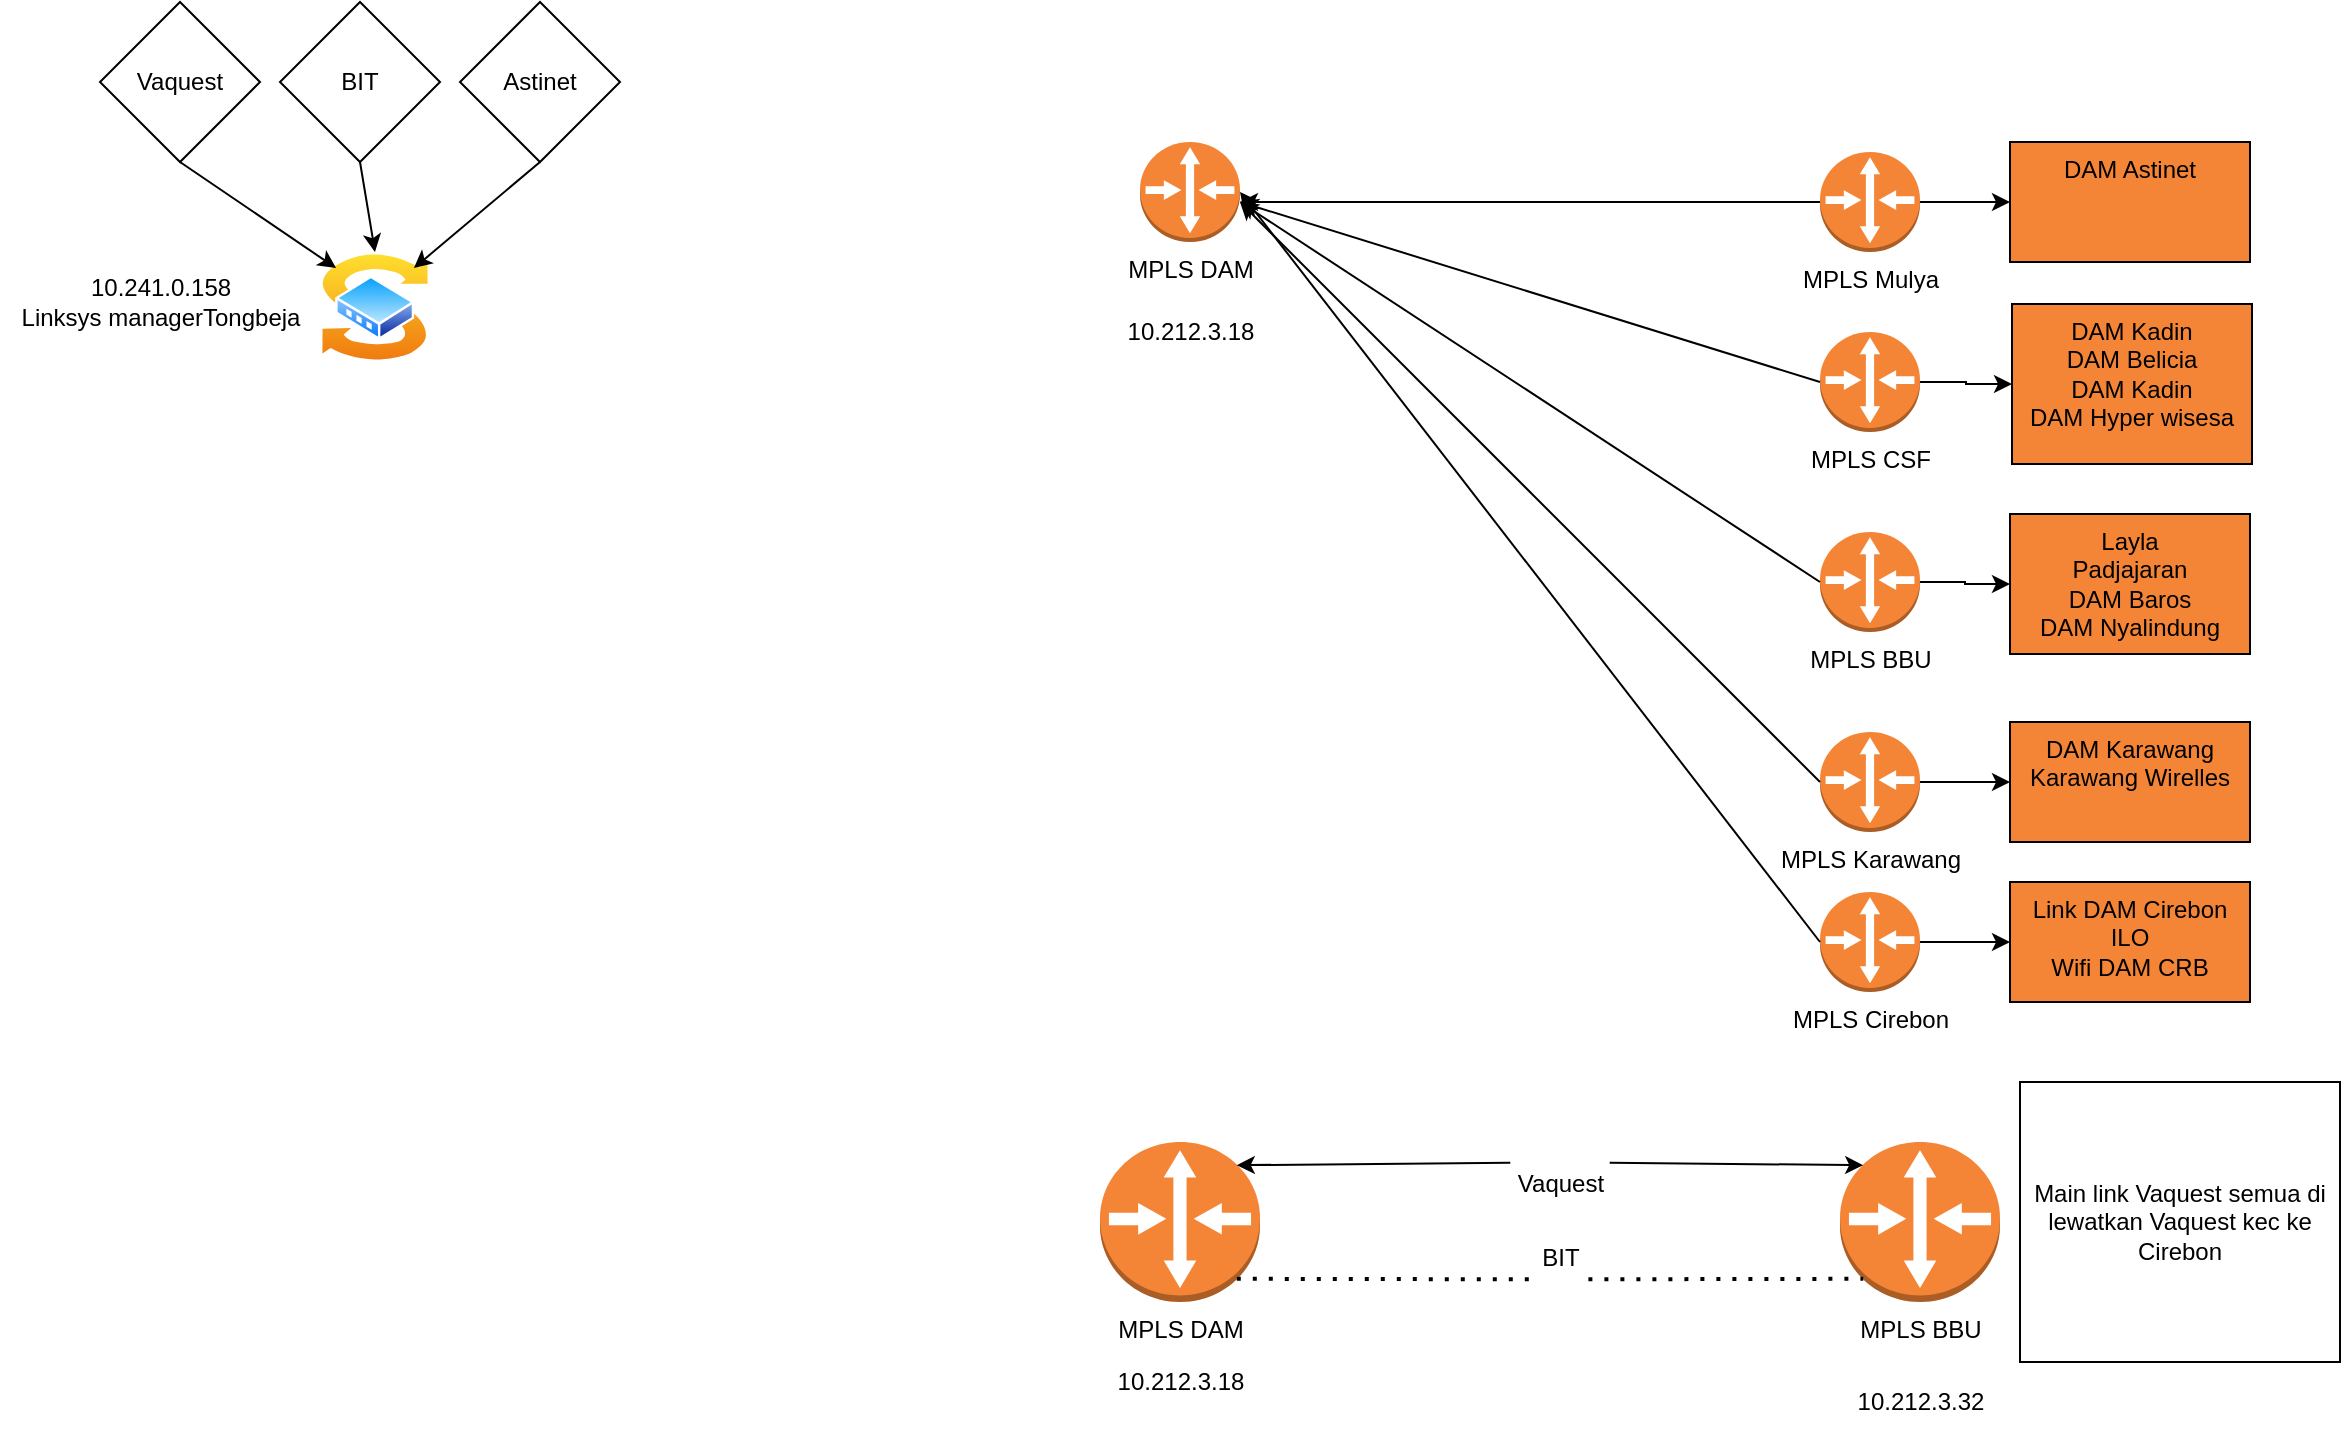 <mxfile version="20.6.0" type="github">
  <diagram id="SV6R58IYhcA1PxTFjZox" name="Page-1">
    <mxGraphModel dx="1152" dy="610" grid="1" gridSize="10" guides="1" tooltips="1" connect="1" arrows="1" fold="1" page="1" pageScale="1" pageWidth="850" pageHeight="1100" math="0" shadow="0">
      <root>
        <mxCell id="0" />
        <mxCell id="1" parent="0" />
        <mxCell id="AflqH4DxXnVsm75-2Cep-2" value="MPLS DAM" style="outlineConnect=0;dashed=0;verticalLabelPosition=bottom;verticalAlign=top;align=center;html=1;shape=mxgraph.aws3.router;fillColor=#F58536;gradientColor=none;" vertex="1" parent="1">
          <mxGeometry x="430" y="110" width="50" height="50" as="geometry" />
        </mxCell>
        <mxCell id="AflqH4DxXnVsm75-2Cep-37" value="" style="edgeStyle=orthogonalEdgeStyle;rounded=0;orthogonalLoop=1;jettySize=auto;html=1;" edge="1" parent="1" source="AflqH4DxXnVsm75-2Cep-4" target="AflqH4DxXnVsm75-2Cep-36">
          <mxGeometry relative="1" as="geometry" />
        </mxCell>
        <mxCell id="AflqH4DxXnVsm75-2Cep-4" value="MPLS Mulya" style="outlineConnect=0;dashed=0;verticalLabelPosition=bottom;verticalAlign=top;align=center;html=1;shape=mxgraph.aws3.router;fillColor=#F58536;gradientColor=none;" vertex="1" parent="1">
          <mxGeometry x="770" y="115" width="50" height="50" as="geometry" />
        </mxCell>
        <mxCell id="AflqH4DxXnVsm75-2Cep-32" value="" style="edgeStyle=orthogonalEdgeStyle;rounded=0;orthogonalLoop=1;jettySize=auto;html=1;" edge="1" parent="1" source="AflqH4DxXnVsm75-2Cep-6" target="AflqH4DxXnVsm75-2Cep-31">
          <mxGeometry relative="1" as="geometry" />
        </mxCell>
        <mxCell id="AflqH4DxXnVsm75-2Cep-6" value="MPLS CSF" style="outlineConnect=0;dashed=0;verticalLabelPosition=bottom;verticalAlign=top;align=center;html=1;shape=mxgraph.aws3.router;fillColor=#F58536;gradientColor=none;" vertex="1" parent="1">
          <mxGeometry x="770" y="205" width="50" height="50" as="geometry" />
        </mxCell>
        <mxCell id="AflqH4DxXnVsm75-2Cep-34" value="" style="edgeStyle=orthogonalEdgeStyle;rounded=0;orthogonalLoop=1;jettySize=auto;html=1;" edge="1" parent="1" source="AflqH4DxXnVsm75-2Cep-7" target="AflqH4DxXnVsm75-2Cep-33">
          <mxGeometry relative="1" as="geometry" />
        </mxCell>
        <mxCell id="AflqH4DxXnVsm75-2Cep-7" value="MPLS BBU" style="outlineConnect=0;dashed=0;verticalLabelPosition=bottom;verticalAlign=top;align=center;html=1;shape=mxgraph.aws3.router;fillColor=#F58536;gradientColor=none;" vertex="1" parent="1">
          <mxGeometry x="770" y="305" width="50" height="50" as="geometry" />
        </mxCell>
        <mxCell id="AflqH4DxXnVsm75-2Cep-30" value="" style="edgeStyle=orthogonalEdgeStyle;rounded=0;orthogonalLoop=1;jettySize=auto;html=1;" edge="1" parent="1" source="AflqH4DxXnVsm75-2Cep-8" target="AflqH4DxXnVsm75-2Cep-29">
          <mxGeometry relative="1" as="geometry" />
        </mxCell>
        <mxCell id="AflqH4DxXnVsm75-2Cep-8" value="MPLS Karawang" style="outlineConnect=0;dashed=0;verticalLabelPosition=bottom;verticalAlign=top;align=center;html=1;shape=mxgraph.aws3.router;fillColor=#F58536;gradientColor=none;" vertex="1" parent="1">
          <mxGeometry x="770" y="405" width="50" height="50" as="geometry" />
        </mxCell>
        <mxCell id="AflqH4DxXnVsm75-2Cep-9" value="" style="endArrow=classic;html=1;rounded=0;exitX=0;exitY=0.5;exitDx=0;exitDy=0;exitPerimeter=0;" edge="1" parent="1" source="AflqH4DxXnVsm75-2Cep-4">
          <mxGeometry width="50" height="50" relative="1" as="geometry">
            <mxPoint x="570" y="360" as="sourcePoint" />
            <mxPoint x="480" y="140" as="targetPoint" />
          </mxGeometry>
        </mxCell>
        <mxCell id="AflqH4DxXnVsm75-2Cep-10" value="" style="endArrow=classic;html=1;rounded=0;exitX=0;exitY=0.5;exitDx=0;exitDy=0;exitPerimeter=0;" edge="1" parent="1" source="AflqH4DxXnVsm75-2Cep-6">
          <mxGeometry width="50" height="50" relative="1" as="geometry">
            <mxPoint x="600" y="300" as="sourcePoint" />
            <mxPoint x="480" y="140" as="targetPoint" />
          </mxGeometry>
        </mxCell>
        <mxCell id="AflqH4DxXnVsm75-2Cep-11" value="" style="endArrow=classic;html=1;rounded=0;exitX=0;exitY=0.5;exitDx=0;exitDy=0;exitPerimeter=0;" edge="1" parent="1" source="AflqH4DxXnVsm75-2Cep-7">
          <mxGeometry width="50" height="50" relative="1" as="geometry">
            <mxPoint x="660" y="400" as="sourcePoint" />
            <mxPoint x="480" y="140" as="targetPoint" />
          </mxGeometry>
        </mxCell>
        <mxCell id="AflqH4DxXnVsm75-2Cep-12" value="" style="endArrow=classic;html=1;rounded=0;exitX=0;exitY=0.5;exitDx=0;exitDy=0;exitPerimeter=0;" edge="1" parent="1" source="AflqH4DxXnVsm75-2Cep-8">
          <mxGeometry width="50" height="50" relative="1" as="geometry">
            <mxPoint x="650" y="480" as="sourcePoint" />
            <mxPoint x="480" y="140" as="targetPoint" />
          </mxGeometry>
        </mxCell>
        <mxCell id="AflqH4DxXnVsm75-2Cep-28" value="" style="edgeStyle=orthogonalEdgeStyle;rounded=0;orthogonalLoop=1;jettySize=auto;html=1;" edge="1" parent="1" source="AflqH4DxXnVsm75-2Cep-25" target="AflqH4DxXnVsm75-2Cep-27">
          <mxGeometry relative="1" as="geometry" />
        </mxCell>
        <mxCell id="AflqH4DxXnVsm75-2Cep-25" value="MPLS Cirebon" style="outlineConnect=0;dashed=0;verticalLabelPosition=bottom;verticalAlign=top;align=center;html=1;shape=mxgraph.aws3.router;fillColor=#F58536;gradientColor=none;" vertex="1" parent="1">
          <mxGeometry x="770" y="485" width="50" height="50" as="geometry" />
        </mxCell>
        <mxCell id="AflqH4DxXnVsm75-2Cep-26" value="" style="endArrow=classic;html=1;rounded=0;exitX=0;exitY=0.5;exitDx=0;exitDy=0;exitPerimeter=0;entryX=1;entryY=0.5;entryDx=0;entryDy=0;entryPerimeter=0;" edge="1" parent="1" source="AflqH4DxXnVsm75-2Cep-25" target="AflqH4DxXnVsm75-2Cep-2">
          <mxGeometry width="50" height="50" relative="1" as="geometry">
            <mxPoint x="760" y="580" as="sourcePoint" />
            <mxPoint x="490" y="150" as="targetPoint" />
          </mxGeometry>
        </mxCell>
        <mxCell id="AflqH4DxXnVsm75-2Cep-27" value="Link DAM Cirebon&lt;br&gt;ILO&lt;br&gt;Wifi DAM CRB&lt;br&gt;" style="whiteSpace=wrap;html=1;verticalAlign=top;fillColor=#F58536;dashed=0;gradientColor=none;" vertex="1" parent="1">
          <mxGeometry x="865" y="480" width="120" height="60" as="geometry" />
        </mxCell>
        <mxCell id="AflqH4DxXnVsm75-2Cep-29" value="DAM Karawang&lt;br&gt;Karawang Wirelles" style="whiteSpace=wrap;html=1;verticalAlign=top;fillColor=#F58536;dashed=0;gradientColor=none;" vertex="1" parent="1">
          <mxGeometry x="865" y="400" width="120" height="60" as="geometry" />
        </mxCell>
        <mxCell id="AflqH4DxXnVsm75-2Cep-31" value="DAM Kadin&lt;br&gt;DAM Belicia&lt;br&gt;DAM Kadin&lt;br&gt;DAM Hyper wisesa" style="whiteSpace=wrap;html=1;verticalAlign=top;fillColor=#F58536;dashed=0;gradientColor=none;" vertex="1" parent="1">
          <mxGeometry x="866" y="191" width="120" height="80" as="geometry" />
        </mxCell>
        <mxCell id="AflqH4DxXnVsm75-2Cep-33" value="Layla&lt;br&gt;Padjajaran&lt;br&gt;DAM Baros&lt;br&gt;DAM Nyalindung" style="whiteSpace=wrap;html=1;verticalAlign=top;fillColor=#F58536;dashed=0;gradientColor=none;" vertex="1" parent="1">
          <mxGeometry x="865" y="296" width="120" height="70" as="geometry" />
        </mxCell>
        <mxCell id="AflqH4DxXnVsm75-2Cep-36" value="DAM Astinet" style="whiteSpace=wrap;html=1;verticalAlign=top;fillColor=#F58536;dashed=0;gradientColor=none;" vertex="1" parent="1">
          <mxGeometry x="865" y="110" width="120" height="60" as="geometry" />
        </mxCell>
        <mxCell id="AflqH4DxXnVsm75-2Cep-38" value="MPLS DAM" style="outlineConnect=0;dashed=0;verticalLabelPosition=bottom;verticalAlign=top;align=center;html=1;shape=mxgraph.aws3.router;fillColor=#F58536;gradientColor=none;" vertex="1" parent="1">
          <mxGeometry x="410" y="610" width="80" height="80" as="geometry" />
        </mxCell>
        <mxCell id="AflqH4DxXnVsm75-2Cep-39" value="MPLS BBU" style="outlineConnect=0;dashed=0;verticalLabelPosition=bottom;verticalAlign=top;align=center;html=1;shape=mxgraph.aws3.router;fillColor=#F58536;gradientColor=none;" vertex="1" parent="1">
          <mxGeometry x="780" y="610" width="80" height="80" as="geometry" />
        </mxCell>
        <mxCell id="AflqH4DxXnVsm75-2Cep-40" value="" style="endArrow=classic;startArrow=none;html=1;rounded=0;exitX=0.855;exitY=0.145;exitDx=0;exitDy=0;exitPerimeter=0;entryX=0.145;entryY=0.145;entryDx=0;entryDy=0;entryPerimeter=0;" edge="1" parent="1" source="AflqH4DxXnVsm75-2Cep-42" target="AflqH4DxXnVsm75-2Cep-39">
          <mxGeometry width="50" height="50" relative="1" as="geometry">
            <mxPoint x="650" y="680" as="sourcePoint" />
            <mxPoint x="700" y="630" as="targetPoint" />
          </mxGeometry>
        </mxCell>
        <mxCell id="AflqH4DxXnVsm75-2Cep-41" value="" style="endArrow=none;dashed=1;html=1;dashPattern=1 3;strokeWidth=2;rounded=0;entryX=0.145;entryY=0.855;entryDx=0;entryDy=0;entryPerimeter=0;exitX=0.855;exitY=0.855;exitDx=0;exitDy=0;exitPerimeter=0;startArrow=none;" edge="1" parent="1" source="AflqH4DxXnVsm75-2Cep-45" target="AflqH4DxXnVsm75-2Cep-39">
          <mxGeometry width="50" height="50" relative="1" as="geometry">
            <mxPoint x="580" y="720" as="sourcePoint" />
            <mxPoint x="630" y="670" as="targetPoint" />
          </mxGeometry>
        </mxCell>
        <mxCell id="AflqH4DxXnVsm75-2Cep-42" value="Vaquest" style="text;html=1;align=center;verticalAlign=middle;resizable=0;points=[];autosize=1;strokeColor=none;fillColor=none;" vertex="1" parent="1">
          <mxGeometry x="605" y="616" width="70" height="30" as="geometry" />
        </mxCell>
        <mxCell id="AflqH4DxXnVsm75-2Cep-44" value="" style="endArrow=none;startArrow=classic;html=1;rounded=0;exitX=0.855;exitY=0.145;exitDx=0;exitDy=0;exitPerimeter=0;entryX=0.145;entryY=0.145;entryDx=0;entryDy=0;entryPerimeter=0;" edge="1" parent="1" source="AflqH4DxXnVsm75-2Cep-38" target="AflqH4DxXnVsm75-2Cep-42">
          <mxGeometry width="50" height="50" relative="1" as="geometry">
            <mxPoint x="478.4" y="621.6" as="sourcePoint" />
            <mxPoint x="791.6" y="621.6" as="targetPoint" />
          </mxGeometry>
        </mxCell>
        <mxCell id="AflqH4DxXnVsm75-2Cep-45" value="BIT" style="text;html=1;align=center;verticalAlign=middle;resizable=0;points=[];autosize=1;strokeColor=none;fillColor=none;" vertex="1" parent="1">
          <mxGeometry x="620" y="653" width="40" height="30" as="geometry" />
        </mxCell>
        <mxCell id="AflqH4DxXnVsm75-2Cep-46" value="" style="endArrow=none;dashed=1;html=1;dashPattern=1 3;strokeWidth=2;rounded=0;entryX=0.145;entryY=0.855;entryDx=0;entryDy=0;entryPerimeter=0;exitX=0.855;exitY=0.855;exitDx=0;exitDy=0;exitPerimeter=0;" edge="1" parent="1" source="AflqH4DxXnVsm75-2Cep-38" target="AflqH4DxXnVsm75-2Cep-45">
          <mxGeometry width="50" height="50" relative="1" as="geometry">
            <mxPoint x="478.4" y="678.4" as="sourcePoint" />
            <mxPoint x="791.6" y="678.4" as="targetPoint" />
          </mxGeometry>
        </mxCell>
        <mxCell id="AflqH4DxXnVsm75-2Cep-47" value="Main link Vaquest semua di lewatkan Vaquest kec ke Cirebon" style="whiteSpace=wrap;html=1;" vertex="1" parent="1">
          <mxGeometry x="870" y="580" width="160" height="140" as="geometry" />
        </mxCell>
        <mxCell id="AflqH4DxXnVsm75-2Cep-48" value="10.212.3.18" style="text;html=1;align=center;verticalAlign=middle;resizable=0;points=[];autosize=1;strokeColor=none;fillColor=none;" vertex="1" parent="1">
          <mxGeometry x="410" y="190" width="90" height="30" as="geometry" />
        </mxCell>
        <mxCell id="AflqH4DxXnVsm75-2Cep-49" value="10.212.3.18" style="text;html=1;align=center;verticalAlign=middle;resizable=0;points=[];autosize=1;strokeColor=none;fillColor=none;" vertex="1" parent="1">
          <mxGeometry x="405" y="715" width="90" height="30" as="geometry" />
        </mxCell>
        <mxCell id="AflqH4DxXnVsm75-2Cep-50" value="10.212.3.32" style="text;html=1;align=center;verticalAlign=middle;resizable=0;points=[];autosize=1;strokeColor=none;fillColor=none;" vertex="1" parent="1">
          <mxGeometry x="775" y="725" width="90" height="30" as="geometry" />
        </mxCell>
        <mxCell id="AflqH4DxXnVsm75-2Cep-51" value="" style="aspect=fixed;perimeter=ellipsePerimeter;html=1;align=center;shadow=0;dashed=0;spacingTop=3;image;image=img/lib/active_directory/switch.svg;" vertex="1" parent="1">
          <mxGeometry x="20" y="165" width="55" height="55" as="geometry" />
        </mxCell>
        <mxCell id="AflqH4DxXnVsm75-2Cep-52" value="Vaquest" style="rhombus;whiteSpace=wrap;html=1;" vertex="1" parent="1">
          <mxGeometry x="-90" y="40" width="80" height="80" as="geometry" />
        </mxCell>
        <mxCell id="AflqH4DxXnVsm75-2Cep-53" value="BIT" style="rhombus;whiteSpace=wrap;html=1;" vertex="1" parent="1">
          <mxGeometry y="40" width="80" height="80" as="geometry" />
        </mxCell>
        <mxCell id="AflqH4DxXnVsm75-2Cep-54" value="10.241.0.158 &lt;br&gt;Linksys managerTongbeja" style="text;html=1;align=center;verticalAlign=middle;resizable=0;points=[];autosize=1;strokeColor=none;fillColor=none;" vertex="1" parent="1">
          <mxGeometry x="-140" y="170" width="160" height="40" as="geometry" />
        </mxCell>
        <mxCell id="AflqH4DxXnVsm75-2Cep-55" value="" style="endArrow=classic;html=1;rounded=0;entryX=0;entryY=0;entryDx=0;entryDy=0;exitX=0.5;exitY=1;exitDx=0;exitDy=0;" edge="1" parent="1" source="AflqH4DxXnVsm75-2Cep-52" target="AflqH4DxXnVsm75-2Cep-51">
          <mxGeometry width="50" height="50" relative="1" as="geometry">
            <mxPoint x="-100" y="190" as="sourcePoint" />
            <mxPoint x="-50" y="140" as="targetPoint" />
          </mxGeometry>
        </mxCell>
        <mxCell id="AflqH4DxXnVsm75-2Cep-56" value="" style="endArrow=classic;html=1;rounded=0;exitX=0.5;exitY=1;exitDx=0;exitDy=0;entryX=0.5;entryY=0;entryDx=0;entryDy=0;" edge="1" parent="1" source="AflqH4DxXnVsm75-2Cep-53" target="AflqH4DxXnVsm75-2Cep-51">
          <mxGeometry width="50" height="50" relative="1" as="geometry">
            <mxPoint x="130" y="190" as="sourcePoint" />
            <mxPoint x="180" y="140" as="targetPoint" />
          </mxGeometry>
        </mxCell>
        <mxCell id="AflqH4DxXnVsm75-2Cep-57" value="Astinet" style="rhombus;whiteSpace=wrap;html=1;" vertex="1" parent="1">
          <mxGeometry x="90" y="40" width="80" height="80" as="geometry" />
        </mxCell>
        <mxCell id="AflqH4DxXnVsm75-2Cep-58" value="" style="endArrow=classic;html=1;rounded=0;exitX=0.5;exitY=1;exitDx=0;exitDy=0;entryX=1;entryY=0;entryDx=0;entryDy=0;" edge="1" parent="1" source="AflqH4DxXnVsm75-2Cep-57" target="AflqH4DxXnVsm75-2Cep-51">
          <mxGeometry width="50" height="50" relative="1" as="geometry">
            <mxPoint x="260" y="350" as="sourcePoint" />
            <mxPoint x="310" y="300" as="targetPoint" />
          </mxGeometry>
        </mxCell>
      </root>
    </mxGraphModel>
  </diagram>
</mxfile>

